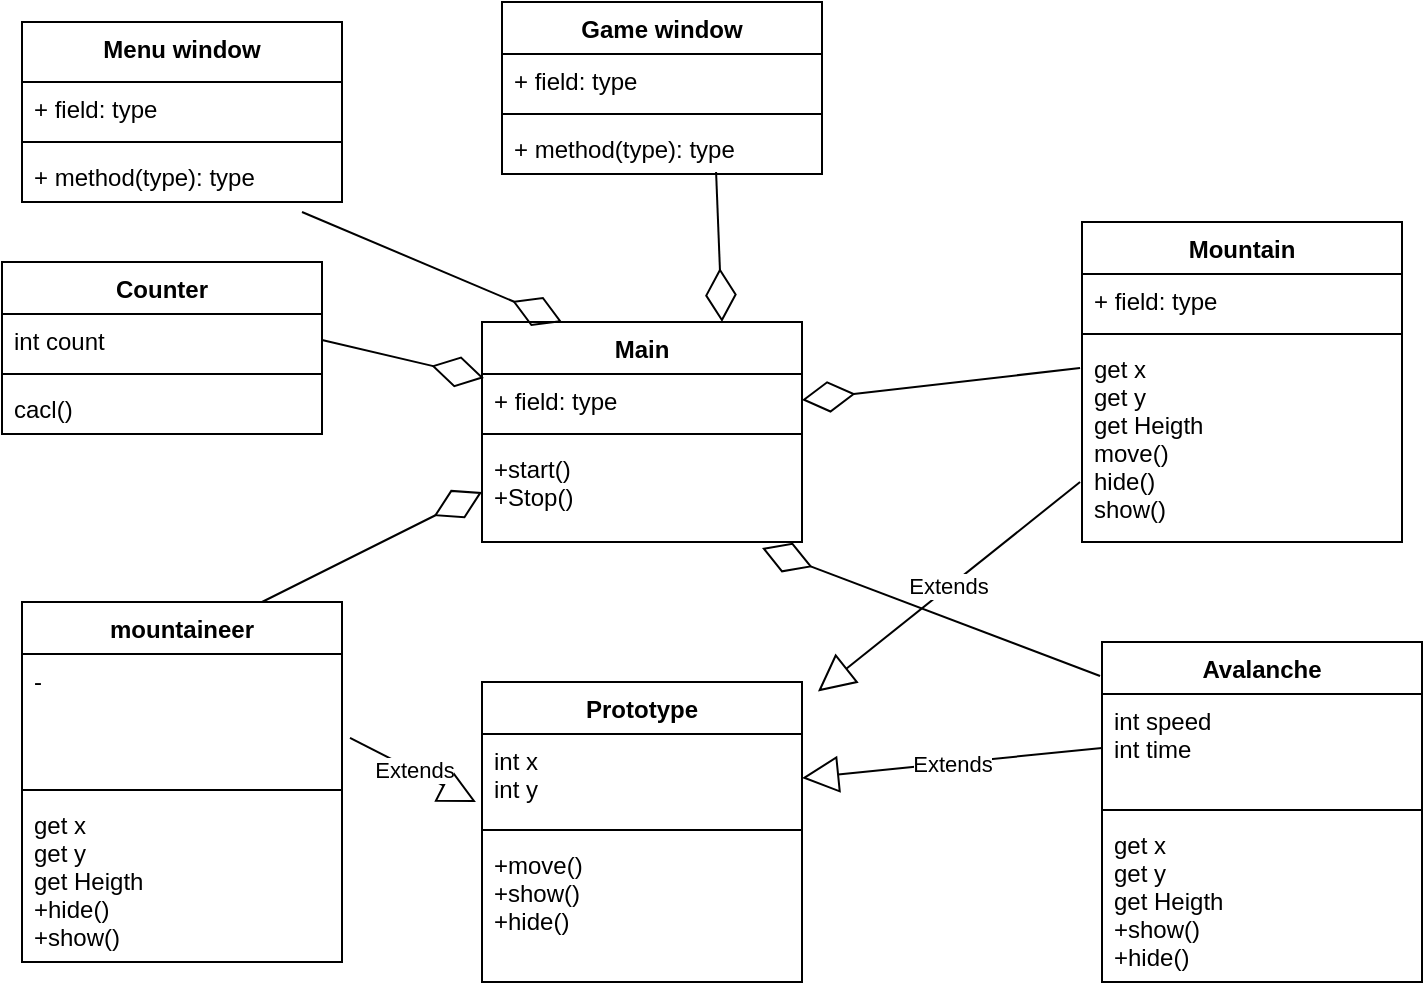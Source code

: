<mxfile version="15.3.4" type="device"><diagram id="C5RBs43oDa-KdzZeNtuy" name="Page-1"><mxGraphModel dx="1422" dy="694" grid="1" gridSize="10" guides="1" tooltips="1" connect="1" arrows="1" fold="1" page="1" pageScale="1" pageWidth="827" pageHeight="1169" math="0" shadow="0"><root><mxCell id="WIyWlLk6GJQsqaUBKTNV-0"/><mxCell id="WIyWlLk6GJQsqaUBKTNV-1" parent="WIyWlLk6GJQsqaUBKTNV-0"/><mxCell id="ueie4QD5TruGgFQduV49-0" value="mountaineer" style="swimlane;fontStyle=1;align=center;verticalAlign=top;childLayout=stackLayout;horizontal=1;startSize=26;horizontalStack=0;resizeParent=1;resizeParentMax=0;resizeLast=0;collapsible=1;marginBottom=0;hachureGap=4;pointerEvents=0;" vertex="1" parent="WIyWlLk6GJQsqaUBKTNV-1"><mxGeometry x="50" y="330" width="160" height="180" as="geometry"/></mxCell><mxCell id="ueie4QD5TruGgFQduV49-1" value="-" style="text;strokeColor=none;fillColor=none;align=left;verticalAlign=top;spacingLeft=4;spacingRight=4;overflow=hidden;rotatable=0;points=[[0,0.5],[1,0.5]];portConstraint=eastwest;" vertex="1" parent="ueie4QD5TruGgFQduV49-0"><mxGeometry y="26" width="160" height="64" as="geometry"/></mxCell><mxCell id="ueie4QD5TruGgFQduV49-2" value="" style="line;strokeWidth=1;fillColor=none;align=left;verticalAlign=middle;spacingTop=-1;spacingLeft=3;spacingRight=3;rotatable=0;labelPosition=right;points=[];portConstraint=eastwest;" vertex="1" parent="ueie4QD5TruGgFQduV49-0"><mxGeometry y="90" width="160" height="8" as="geometry"/></mxCell><mxCell id="ueie4QD5TruGgFQduV49-3" value="get x&#10;get y&#10;get Heigth&#10;+hide()&#10;+show()" style="text;strokeColor=none;fillColor=none;align=left;verticalAlign=top;spacingLeft=4;spacingRight=4;overflow=hidden;rotatable=0;points=[[0,0.5],[1,0.5]];portConstraint=eastwest;" vertex="1" parent="ueie4QD5TruGgFQduV49-0"><mxGeometry y="98" width="160" height="82" as="geometry"/></mxCell><mxCell id="ueie4QD5TruGgFQduV49-9" value="Main" style="swimlane;fontStyle=1;align=center;verticalAlign=top;childLayout=stackLayout;horizontal=1;startSize=26;horizontalStack=0;resizeParent=1;resizeParentMax=0;resizeLast=0;collapsible=1;marginBottom=0;hachureGap=4;pointerEvents=0;" vertex="1" parent="WIyWlLk6GJQsqaUBKTNV-1"><mxGeometry x="280" y="190" width="160" height="110" as="geometry"/></mxCell><mxCell id="ueie4QD5TruGgFQduV49-10" value="+ field: type" style="text;strokeColor=none;fillColor=none;align=left;verticalAlign=top;spacingLeft=4;spacingRight=4;overflow=hidden;rotatable=0;points=[[0,0.5],[1,0.5]];portConstraint=eastwest;" vertex="1" parent="ueie4QD5TruGgFQduV49-9"><mxGeometry y="26" width="160" height="26" as="geometry"/></mxCell><mxCell id="ueie4QD5TruGgFQduV49-11" value="" style="line;strokeWidth=1;fillColor=none;align=left;verticalAlign=middle;spacingTop=-1;spacingLeft=3;spacingRight=3;rotatable=0;labelPosition=right;points=[];portConstraint=eastwest;" vertex="1" parent="ueie4QD5TruGgFQduV49-9"><mxGeometry y="52" width="160" height="8" as="geometry"/></mxCell><mxCell id="ueie4QD5TruGgFQduV49-12" value="+start()&#10;+Stop()" style="text;strokeColor=none;fillColor=none;align=left;verticalAlign=top;spacingLeft=4;spacingRight=4;overflow=hidden;rotatable=0;points=[[0,0.5],[1,0.5]];portConstraint=eastwest;" vertex="1" parent="ueie4QD5TruGgFQduV49-9"><mxGeometry y="60" width="160" height="50" as="geometry"/></mxCell><mxCell id="ueie4QD5TruGgFQduV49-13" value="Prototype" style="swimlane;fontStyle=1;align=center;verticalAlign=top;childLayout=stackLayout;horizontal=1;startSize=26;horizontalStack=0;resizeParent=1;resizeParentMax=0;resizeLast=0;collapsible=1;marginBottom=0;hachureGap=4;pointerEvents=0;" vertex="1" parent="WIyWlLk6GJQsqaUBKTNV-1"><mxGeometry x="280" y="370" width="160" height="150" as="geometry"/></mxCell><mxCell id="ueie4QD5TruGgFQduV49-14" value="int x&#10;int y&#10;" style="text;strokeColor=none;fillColor=none;align=left;verticalAlign=top;spacingLeft=4;spacingRight=4;overflow=hidden;rotatable=0;points=[[0,0.5],[1,0.5]];portConstraint=eastwest;" vertex="1" parent="ueie4QD5TruGgFQduV49-13"><mxGeometry y="26" width="160" height="44" as="geometry"/></mxCell><mxCell id="ueie4QD5TruGgFQduV49-15" value="" style="line;strokeWidth=1;fillColor=none;align=left;verticalAlign=middle;spacingTop=-1;spacingLeft=3;spacingRight=3;rotatable=0;labelPosition=right;points=[];portConstraint=eastwest;" vertex="1" parent="ueie4QD5TruGgFQduV49-13"><mxGeometry y="70" width="160" height="8" as="geometry"/></mxCell><mxCell id="ueie4QD5TruGgFQduV49-16" value="+move()&#10;+show()&#10;+hide()&#10;" style="text;strokeColor=none;fillColor=none;align=left;verticalAlign=top;spacingLeft=4;spacingRight=4;overflow=hidden;rotatable=0;points=[[0,0.5],[1,0.5]];portConstraint=eastwest;" vertex="1" parent="ueie4QD5TruGgFQduV49-13"><mxGeometry y="78" width="160" height="72" as="geometry"/></mxCell><mxCell id="ueie4QD5TruGgFQduV49-18" value="Extends" style="endArrow=block;endSize=16;endFill=0;html=1;sourcePerimeterSpacing=8;targetPerimeterSpacing=8;entryX=-0.019;entryY=0.773;entryDx=0;entryDy=0;entryPerimeter=0;exitX=1.025;exitY=0.656;exitDx=0;exitDy=0;exitPerimeter=0;" edge="1" parent="WIyWlLk6GJQsqaUBKTNV-1" source="ueie4QD5TruGgFQduV49-1" target="ueie4QD5TruGgFQduV49-14"><mxGeometry width="160" relative="1" as="geometry"><mxPoint x="330" y="480" as="sourcePoint"/><mxPoint x="490" y="480" as="targetPoint"/></mxGeometry></mxCell><mxCell id="ueie4QD5TruGgFQduV49-19" value="Avalanche" style="swimlane;fontStyle=1;align=center;verticalAlign=top;childLayout=stackLayout;horizontal=1;startSize=26;horizontalStack=0;resizeParent=1;resizeParentMax=0;resizeLast=0;collapsible=1;marginBottom=0;hachureGap=4;pointerEvents=0;" vertex="1" parent="WIyWlLk6GJQsqaUBKTNV-1"><mxGeometry x="590" y="350" width="160" height="170" as="geometry"/></mxCell><mxCell id="ueie4QD5TruGgFQduV49-20" value="int speed&#10;int time" style="text;strokeColor=none;fillColor=none;align=left;verticalAlign=top;spacingLeft=4;spacingRight=4;overflow=hidden;rotatable=0;points=[[0,0.5],[1,0.5]];portConstraint=eastwest;" vertex="1" parent="ueie4QD5TruGgFQduV49-19"><mxGeometry y="26" width="160" height="54" as="geometry"/></mxCell><mxCell id="ueie4QD5TruGgFQduV49-21" value="" style="line;strokeWidth=1;fillColor=none;align=left;verticalAlign=middle;spacingTop=-1;spacingLeft=3;spacingRight=3;rotatable=0;labelPosition=right;points=[];portConstraint=eastwest;" vertex="1" parent="ueie4QD5TruGgFQduV49-19"><mxGeometry y="80" width="160" height="8" as="geometry"/></mxCell><mxCell id="ueie4QD5TruGgFQduV49-22" value="get x&#10;get y&#10;get Heigth&#10;+show()&#10;+hide()" style="text;strokeColor=none;fillColor=none;align=left;verticalAlign=top;spacingLeft=4;spacingRight=4;overflow=hidden;rotatable=0;points=[[0,0.5],[1,0.5]];portConstraint=eastwest;" vertex="1" parent="ueie4QD5TruGgFQduV49-19"><mxGeometry y="88" width="160" height="82" as="geometry"/></mxCell><mxCell id="ueie4QD5TruGgFQduV49-23" value="Extends" style="endArrow=block;endSize=16;endFill=0;html=1;sourcePerimeterSpacing=8;targetPerimeterSpacing=8;entryX=1;entryY=0.5;entryDx=0;entryDy=0;exitX=0;exitY=0.5;exitDx=0;exitDy=0;" edge="1" parent="WIyWlLk6GJQsqaUBKTNV-1" source="ueie4QD5TruGgFQduV49-20" target="ueie4QD5TruGgFQduV49-14"><mxGeometry width="160" relative="1" as="geometry"><mxPoint x="284" y="287.984" as="sourcePoint"/><mxPoint x="366.96" y="280.012" as="targetPoint"/></mxGeometry></mxCell><mxCell id="ueie4QD5TruGgFQduV49-24" value="Game window" style="swimlane;fontStyle=1;align=center;verticalAlign=top;childLayout=stackLayout;horizontal=1;startSize=26;horizontalStack=0;resizeParent=1;resizeParentMax=0;resizeLast=0;collapsible=1;marginBottom=0;hachureGap=4;pointerEvents=0;" vertex="1" parent="WIyWlLk6GJQsqaUBKTNV-1"><mxGeometry x="290" y="30" width="160" height="86" as="geometry"/></mxCell><mxCell id="ueie4QD5TruGgFQduV49-25" value="+ field: type" style="text;strokeColor=none;fillColor=none;align=left;verticalAlign=top;spacingLeft=4;spacingRight=4;overflow=hidden;rotatable=0;points=[[0,0.5],[1,0.5]];portConstraint=eastwest;" vertex="1" parent="ueie4QD5TruGgFQduV49-24"><mxGeometry y="26" width="160" height="26" as="geometry"/></mxCell><mxCell id="ueie4QD5TruGgFQduV49-26" value="" style="line;strokeWidth=1;fillColor=none;align=left;verticalAlign=middle;spacingTop=-1;spacingLeft=3;spacingRight=3;rotatable=0;labelPosition=right;points=[];portConstraint=eastwest;" vertex="1" parent="ueie4QD5TruGgFQduV49-24"><mxGeometry y="52" width="160" height="8" as="geometry"/></mxCell><mxCell id="ueie4QD5TruGgFQduV49-27" value="+ method(type): type" style="text;strokeColor=none;fillColor=none;align=left;verticalAlign=top;spacingLeft=4;spacingRight=4;overflow=hidden;rotatable=0;points=[[0,0.5],[1,0.5]];portConstraint=eastwest;" vertex="1" parent="ueie4QD5TruGgFQduV49-24"><mxGeometry y="60" width="160" height="26" as="geometry"/></mxCell><mxCell id="ueie4QD5TruGgFQduV49-28" value="Menu window" style="swimlane;fontStyle=1;align=center;verticalAlign=top;childLayout=stackLayout;horizontal=1;startSize=30;horizontalStack=0;resizeParent=1;resizeParentMax=0;resizeLast=0;collapsible=1;marginBottom=0;hachureGap=4;pointerEvents=0;" vertex="1" parent="WIyWlLk6GJQsqaUBKTNV-1"><mxGeometry x="50" y="40" width="160" height="90" as="geometry"/></mxCell><mxCell id="ueie4QD5TruGgFQduV49-29" value="+ field: type" style="text;strokeColor=none;fillColor=none;align=left;verticalAlign=top;spacingLeft=4;spacingRight=4;overflow=hidden;rotatable=0;points=[[0,0.5],[1,0.5]];portConstraint=eastwest;" vertex="1" parent="ueie4QD5TruGgFQduV49-28"><mxGeometry y="30" width="160" height="26" as="geometry"/></mxCell><mxCell id="ueie4QD5TruGgFQduV49-30" value="" style="line;strokeWidth=1;fillColor=none;align=left;verticalAlign=middle;spacingTop=-1;spacingLeft=3;spacingRight=3;rotatable=0;labelPosition=right;points=[];portConstraint=eastwest;" vertex="1" parent="ueie4QD5TruGgFQduV49-28"><mxGeometry y="56" width="160" height="8" as="geometry"/></mxCell><mxCell id="ueie4QD5TruGgFQduV49-31" value="+ method(type): type" style="text;strokeColor=none;fillColor=none;align=left;verticalAlign=top;spacingLeft=4;spacingRight=4;overflow=hidden;rotatable=0;points=[[0,0.5],[1,0.5]];portConstraint=eastwest;" vertex="1" parent="ueie4QD5TruGgFQduV49-28"><mxGeometry y="64" width="160" height="26" as="geometry"/></mxCell><mxCell id="ueie4QD5TruGgFQduV49-36" value="Mountain" style="swimlane;fontStyle=1;align=center;verticalAlign=top;childLayout=stackLayout;horizontal=1;startSize=26;horizontalStack=0;resizeParent=1;resizeParentMax=0;resizeLast=0;collapsible=1;marginBottom=0;hachureGap=4;pointerEvents=0;" vertex="1" parent="WIyWlLk6GJQsqaUBKTNV-1"><mxGeometry x="580" y="140" width="160" height="160" as="geometry"/></mxCell><mxCell id="ueie4QD5TruGgFQduV49-37" value="+ field: type" style="text;strokeColor=none;fillColor=none;align=left;verticalAlign=top;spacingLeft=4;spacingRight=4;overflow=hidden;rotatable=0;points=[[0,0.5],[1,0.5]];portConstraint=eastwest;" vertex="1" parent="ueie4QD5TruGgFQduV49-36"><mxGeometry y="26" width="160" height="26" as="geometry"/></mxCell><mxCell id="ueie4QD5TruGgFQduV49-38" value="" style="line;strokeWidth=1;fillColor=none;align=left;verticalAlign=middle;spacingTop=-1;spacingLeft=3;spacingRight=3;rotatable=0;labelPosition=right;points=[];portConstraint=eastwest;" vertex="1" parent="ueie4QD5TruGgFQduV49-36"><mxGeometry y="52" width="160" height="8" as="geometry"/></mxCell><mxCell id="ueie4QD5TruGgFQduV49-39" value="get x &#10;get y&#10;get Heigth&#10;move()&#10;hide()&#10;show()" style="text;strokeColor=none;fillColor=none;align=left;verticalAlign=top;spacingLeft=4;spacingRight=4;overflow=hidden;rotatable=0;points=[[0,0.5],[1,0.5]];portConstraint=eastwest;" vertex="1" parent="ueie4QD5TruGgFQduV49-36"><mxGeometry y="60" width="160" height="100" as="geometry"/></mxCell><mxCell id="ueie4QD5TruGgFQduV49-41" value="Extends" style="endArrow=block;endSize=16;endFill=0;html=1;sourcePerimeterSpacing=8;targetPerimeterSpacing=8;exitX=-0.006;exitY=0.7;exitDx=0;exitDy=0;exitPerimeter=0;" edge="1" parent="WIyWlLk6GJQsqaUBKTNV-1" source="ueie4QD5TruGgFQduV49-39" target="ueie4QD5TruGgFQduV49-13"><mxGeometry width="160" relative="1" as="geometry"><mxPoint x="600" y="273" as="sourcePoint"/><mxPoint x="530" y="268" as="targetPoint"/></mxGeometry></mxCell><mxCell id="ueie4QD5TruGgFQduV49-42" value="" style="endArrow=diamondThin;endFill=0;endSize=24;html=1;sourcePerimeterSpacing=8;targetPerimeterSpacing=8;entryX=0;entryY=0.5;entryDx=0;entryDy=0;exitX=0.75;exitY=0;exitDx=0;exitDy=0;" edge="1" parent="WIyWlLk6GJQsqaUBKTNV-1" source="ueie4QD5TruGgFQduV49-0" target="ueie4QD5TruGgFQduV49-12"><mxGeometry width="160" relative="1" as="geometry"><mxPoint x="330" y="480" as="sourcePoint"/><mxPoint x="390" y="440" as="targetPoint"/></mxGeometry></mxCell><mxCell id="ueie4QD5TruGgFQduV49-43" value="" style="endArrow=diamondThin;endFill=0;endSize=24;html=1;sourcePerimeterSpacing=8;targetPerimeterSpacing=8;entryX=0.875;entryY=1.06;entryDx=0;entryDy=0;exitX=-0.006;exitY=0.1;exitDx=0;exitDy=0;exitPerimeter=0;entryPerimeter=0;" edge="1" parent="WIyWlLk6GJQsqaUBKTNV-1" source="ueie4QD5TruGgFQduV49-19" target="ueie4QD5TruGgFQduV49-12"><mxGeometry width="160" relative="1" as="geometry"><mxPoint x="244" y="401.968" as="sourcePoint"/><mxPoint x="386" y="481.98" as="targetPoint"/></mxGeometry></mxCell><mxCell id="ueie4QD5TruGgFQduV49-44" value="" style="endArrow=diamondThin;endFill=0;endSize=24;html=1;sourcePerimeterSpacing=8;targetPerimeterSpacing=8;entryX=1;entryY=0.5;entryDx=0;entryDy=0;exitX=-0.006;exitY=0.13;exitDx=0;exitDy=0;exitPerimeter=0;" edge="1" parent="WIyWlLk6GJQsqaUBKTNV-1" source="ueie4QD5TruGgFQduV49-39" target="ueie4QD5TruGgFQduV49-10"><mxGeometry width="160" relative="1" as="geometry"><mxPoint x="254" y="411.968" as="sourcePoint"/><mxPoint x="396" y="491.98" as="targetPoint"/></mxGeometry></mxCell><mxCell id="ueie4QD5TruGgFQduV49-46" value="" style="endArrow=diamondThin;endFill=0;endSize=24;html=1;sourcePerimeterSpacing=8;targetPerimeterSpacing=8;entryX=0.25;entryY=0;entryDx=0;entryDy=0;exitX=0.875;exitY=1.192;exitDx=0;exitDy=0;exitPerimeter=0;" edge="1" parent="WIyWlLk6GJQsqaUBKTNV-1" source="ueie4QD5TruGgFQduV49-31" target="ueie4QD5TruGgFQduV49-9"><mxGeometry width="160" relative="1" as="geometry"><mxPoint x="589.04" y="223" as="sourcePoint"/><mxPoint x="450" y="239" as="targetPoint"/></mxGeometry></mxCell><mxCell id="ueie4QD5TruGgFQduV49-47" value="" style="endArrow=diamondThin;endFill=0;endSize=24;html=1;sourcePerimeterSpacing=8;targetPerimeterSpacing=8;entryX=0.75;entryY=0;entryDx=0;entryDy=0;exitX=0.669;exitY=0.962;exitDx=0;exitDy=0;exitPerimeter=0;" edge="1" parent="WIyWlLk6GJQsqaUBKTNV-1" source="ueie4QD5TruGgFQduV49-27" target="ueie4QD5TruGgFQduV49-9"><mxGeometry width="160" relative="1" as="geometry"><mxPoint x="599.04" y="233" as="sourcePoint"/><mxPoint x="460" y="249" as="targetPoint"/></mxGeometry></mxCell><mxCell id="ueie4QD5TruGgFQduV49-48" value="Counter" style="swimlane;fontStyle=1;align=center;verticalAlign=top;childLayout=stackLayout;horizontal=1;startSize=26;horizontalStack=0;resizeParent=1;resizeParentMax=0;resizeLast=0;collapsible=1;marginBottom=0;hachureGap=4;pointerEvents=0;" vertex="1" parent="WIyWlLk6GJQsqaUBKTNV-1"><mxGeometry x="40" y="160" width="160" height="86" as="geometry"/></mxCell><mxCell id="ueie4QD5TruGgFQduV49-49" value="int count" style="text;strokeColor=none;fillColor=none;align=left;verticalAlign=top;spacingLeft=4;spacingRight=4;overflow=hidden;rotatable=0;points=[[0,0.5],[1,0.5]];portConstraint=eastwest;" vertex="1" parent="ueie4QD5TruGgFQduV49-48"><mxGeometry y="26" width="160" height="26" as="geometry"/></mxCell><mxCell id="ueie4QD5TruGgFQduV49-50" value="" style="line;strokeWidth=1;fillColor=none;align=left;verticalAlign=middle;spacingTop=-1;spacingLeft=3;spacingRight=3;rotatable=0;labelPosition=right;points=[];portConstraint=eastwest;" vertex="1" parent="ueie4QD5TruGgFQduV49-48"><mxGeometry y="52" width="160" height="8" as="geometry"/></mxCell><mxCell id="ueie4QD5TruGgFQduV49-51" value="cacl()" style="text;strokeColor=none;fillColor=none;align=left;verticalAlign=top;spacingLeft=4;spacingRight=4;overflow=hidden;rotatable=0;points=[[0,0.5],[1,0.5]];portConstraint=eastwest;" vertex="1" parent="ueie4QD5TruGgFQduV49-48"><mxGeometry y="60" width="160" height="26" as="geometry"/></mxCell><mxCell id="ueie4QD5TruGgFQduV49-52" value="" style="endArrow=diamondThin;endFill=0;endSize=24;html=1;sourcePerimeterSpacing=8;targetPerimeterSpacing=8;entryX=0.006;entryY=0.077;entryDx=0;entryDy=0;exitX=1;exitY=0.5;exitDx=0;exitDy=0;entryPerimeter=0;" edge="1" parent="WIyWlLk6GJQsqaUBKTNV-1" source="ueie4QD5TruGgFQduV49-49" target="ueie4QD5TruGgFQduV49-10"><mxGeometry width="160" relative="1" as="geometry"><mxPoint x="200" y="144.992" as="sourcePoint"/><mxPoint x="330" y="200" as="targetPoint"/></mxGeometry></mxCell></root></mxGraphModel></diagram></mxfile>